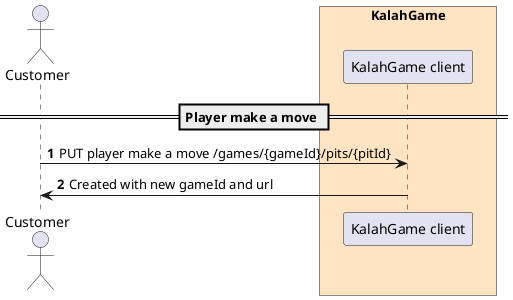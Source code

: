 @startuml

!startsub cardsub
skinparam ParticipantPadding 20
skinparam BoxPadding 10
autonumber

actor Customer

box "KalahGame" #Bisque
    participant "KalahGame client" as KalahGameClient
end box

== Player make a move ==
Customer -> KalahGameClient: PUT player make a move /games/{gameId}/pits/{pitId}
KalahGameClient -> Customer: Created with new gameId and url

!endsub

@enduml
